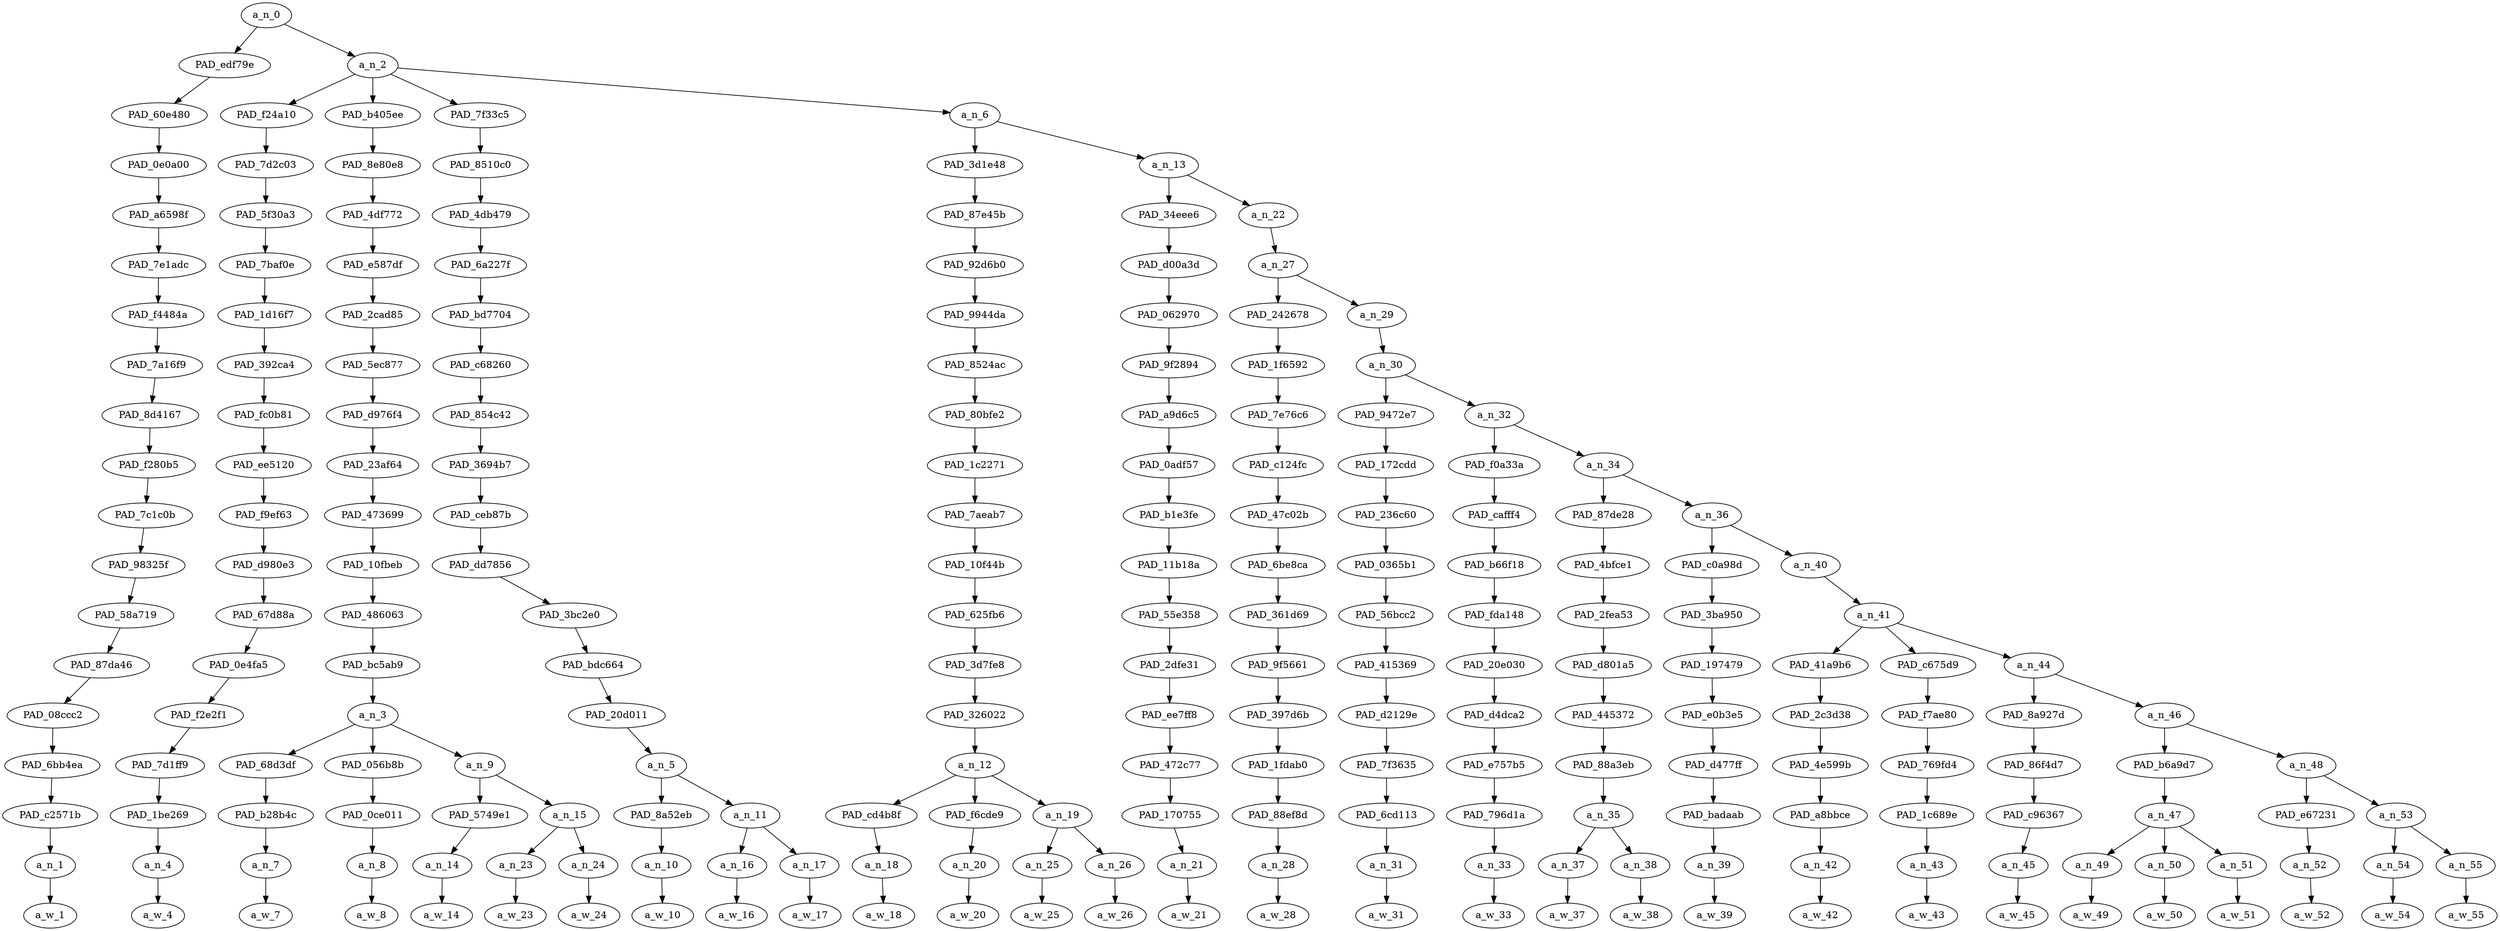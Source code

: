 strict digraph "" {
	a_n_0	[div_dir=1,
		index=0,
		level=18,
		pos="3.65972900390625,18!",
		text_span="[0, 1, 2, 3, 4, 5, 6, 7, 8, 9, 10, 11, 12, 13, 14, 15, 16, 17, 18, 19, 20, 21, 22, 23, 24, 25, 26, 27, 28, 29]",
		value=0.99999999];
	PAD_edf79e	[div_dir=1,
		index=0,
		level=17,
		pos="0.0,17!",
		text_span="[0]",
		value=0.02435064];
	a_n_0 -> PAD_edf79e;
	a_n_2	[div_dir=1,
		index=1,
		level=17,
		pos="7.3194580078125,17!",
		text_span="[1, 2, 3, 4, 5, 6, 7, 8, 9, 10, 11, 12, 13, 14, 15, 16, 17, 18, 19, 20, 21, 22, 23, 24, 25, 26, 27, 28, 29]",
		value=0.97534660];
	a_n_0 -> a_n_2;
	PAD_60e480	[div_dir=1,
		index=0,
		level=16,
		pos="0.0,16!",
		text_span="[0]",
		value=0.02435064];
	PAD_edf79e -> PAD_60e480;
	PAD_0e0a00	[div_dir=1,
		index=0,
		level=15,
		pos="0.0,15!",
		text_span="[0]",
		value=0.02435064];
	PAD_60e480 -> PAD_0e0a00;
	PAD_a6598f	[div_dir=1,
		index=0,
		level=14,
		pos="0.0,14!",
		text_span="[0]",
		value=0.02435064];
	PAD_0e0a00 -> PAD_a6598f;
	PAD_7e1adc	[div_dir=1,
		index=0,
		level=13,
		pos="0.0,13!",
		text_span="[0]",
		value=0.02435064];
	PAD_a6598f -> PAD_7e1adc;
	PAD_f4484a	[div_dir=1,
		index=0,
		level=12,
		pos="0.0,12!",
		text_span="[0]",
		value=0.02435064];
	PAD_7e1adc -> PAD_f4484a;
	PAD_7a16f9	[div_dir=1,
		index=0,
		level=11,
		pos="0.0,11!",
		text_span="[0]",
		value=0.02435064];
	PAD_f4484a -> PAD_7a16f9;
	PAD_8d4167	[div_dir=1,
		index=0,
		level=10,
		pos="0.0,10!",
		text_span="[0]",
		value=0.02435064];
	PAD_7a16f9 -> PAD_8d4167;
	PAD_f280b5	[div_dir=1,
		index=0,
		level=9,
		pos="0.0,9!",
		text_span="[0]",
		value=0.02435064];
	PAD_8d4167 -> PAD_f280b5;
	PAD_7c1c0b	[div_dir=1,
		index=0,
		level=8,
		pos="0.0,8!",
		text_span="[0]",
		value=0.02435064];
	PAD_f280b5 -> PAD_7c1c0b;
	PAD_98325f	[div_dir=1,
		index=0,
		level=7,
		pos="0.0,7!",
		text_span="[0]",
		value=0.02435064];
	PAD_7c1c0b -> PAD_98325f;
	PAD_58a719	[div_dir=1,
		index=0,
		level=6,
		pos="0.0,6!",
		text_span="[0]",
		value=0.02435064];
	PAD_98325f -> PAD_58a719;
	PAD_87da46	[div_dir=1,
		index=0,
		level=5,
		pos="0.0,5!",
		text_span="[0]",
		value=0.02435064];
	PAD_58a719 -> PAD_87da46;
	PAD_08ccc2	[div_dir=1,
		index=0,
		level=4,
		pos="0.0,4!",
		text_span="[0]",
		value=0.02435064];
	PAD_87da46 -> PAD_08ccc2;
	PAD_6bb4ea	[div_dir=1,
		index=0,
		level=3,
		pos="0.0,3!",
		text_span="[0]",
		value=0.02435064];
	PAD_08ccc2 -> PAD_6bb4ea;
	PAD_c2571b	[div_dir=1,
		index=0,
		level=2,
		pos="0.0,2!",
		text_span="[0]",
		value=0.02435064];
	PAD_6bb4ea -> PAD_c2571b;
	a_n_1	[div_dir=1,
		index=0,
		level=1,
		pos="0.0,1!",
		text_span="[0]",
		value=0.02435064];
	PAD_c2571b -> a_n_1;
	a_w_1	[div_dir=0,
		index=0,
		level=0,
		pos="0,0!",
		text_span="[0]",
		value=people];
	a_n_1 -> a_w_1;
	PAD_f24a10	[div_dir=1,
		index=2,
		level=16,
		pos="6.0,16!",
		text_span="[6]",
		value=0.02123554];
	a_n_2 -> PAD_f24a10;
	PAD_b405ee	[div_dir=1,
		index=1,
		level=16,
		pos="2.25,16!",
		text_span="[1, 2, 3, 4, 5]",
		value=0.16771072];
	a_n_2 -> PAD_b405ee;
	PAD_7f33c5	[div_dir=1,
		index=3,
		level=16,
		pos="7.75,16!",
		text_span="[7, 8, 9]",
		value=0.05694800];
	a_n_2 -> PAD_7f33c5;
	a_n_6	[div_dir=1,
		index=4,
		level=16,
		pos="13.27783203125,16!",
		text_span="[10, 11, 12, 13, 14, 15, 16, 17, 18, 19, 20, 21, 22, 23, 24, 25, 26, 27, 28, 29]",
		value=0.72916842];
	a_n_2 -> a_n_6;
	PAD_7d2c03	[div_dir=1,
		index=2,
		level=15,
		pos="6.0,15!",
		text_span="[6]",
		value=0.02123554];
	PAD_f24a10 -> PAD_7d2c03;
	PAD_5f30a3	[div_dir=1,
		index=2,
		level=14,
		pos="6.0,14!",
		text_span="[6]",
		value=0.02123554];
	PAD_7d2c03 -> PAD_5f30a3;
	PAD_7baf0e	[div_dir=1,
		index=2,
		level=13,
		pos="6.0,13!",
		text_span="[6]",
		value=0.02123554];
	PAD_5f30a3 -> PAD_7baf0e;
	PAD_1d16f7	[div_dir=1,
		index=2,
		level=12,
		pos="6.0,12!",
		text_span="[6]",
		value=0.02123554];
	PAD_7baf0e -> PAD_1d16f7;
	PAD_392ca4	[div_dir=1,
		index=2,
		level=11,
		pos="6.0,11!",
		text_span="[6]",
		value=0.02123554];
	PAD_1d16f7 -> PAD_392ca4;
	PAD_fc0b81	[div_dir=1,
		index=2,
		level=10,
		pos="6.0,10!",
		text_span="[6]",
		value=0.02123554];
	PAD_392ca4 -> PAD_fc0b81;
	PAD_ee5120	[div_dir=1,
		index=2,
		level=9,
		pos="6.0,9!",
		text_span="[6]",
		value=0.02123554];
	PAD_fc0b81 -> PAD_ee5120;
	PAD_f9ef63	[div_dir=1,
		index=2,
		level=8,
		pos="6.0,8!",
		text_span="[6]",
		value=0.02123554];
	PAD_ee5120 -> PAD_f9ef63;
	PAD_d980e3	[div_dir=1,
		index=2,
		level=7,
		pos="6.0,7!",
		text_span="[6]",
		value=0.02123554];
	PAD_f9ef63 -> PAD_d980e3;
	PAD_67d88a	[div_dir=1,
		index=2,
		level=6,
		pos="6.0,6!",
		text_span="[6]",
		value=0.02123554];
	PAD_d980e3 -> PAD_67d88a;
	PAD_0e4fa5	[div_dir=1,
		index=2,
		level=5,
		pos="6.0,5!",
		text_span="[6]",
		value=0.02123554];
	PAD_67d88a -> PAD_0e4fa5;
	PAD_f2e2f1	[div_dir=1,
		index=2,
		level=4,
		pos="6.0,4!",
		text_span="[6]",
		value=0.02123554];
	PAD_0e4fa5 -> PAD_f2e2f1;
	PAD_7d1ff9	[div_dir=1,
		index=4,
		level=3,
		pos="6.0,3!",
		text_span="[6]",
		value=0.02123554];
	PAD_f2e2f1 -> PAD_7d1ff9;
	PAD_1be269	[div_dir=1,
		index=5,
		level=2,
		pos="6.0,2!",
		text_span="[6]",
		value=0.02123554];
	PAD_7d1ff9 -> PAD_1be269;
	a_n_4	[div_dir=1,
		index=6,
		level=1,
		pos="6.0,1!",
		text_span="[6]",
		value=0.02123554];
	PAD_1be269 -> a_n_4;
	a_w_4	[div_dir=0,
		index=6,
		level=0,
		pos="6,0!",
		text_span="[6]",
		value=must];
	a_n_4 -> a_w_4;
	PAD_8e80e8	[div_dir=1,
		index=1,
		level=15,
		pos="2.25,15!",
		text_span="[1, 2, 3, 4, 5]",
		value=0.16771072];
	PAD_b405ee -> PAD_8e80e8;
	PAD_4df772	[div_dir=1,
		index=1,
		level=14,
		pos="2.25,14!",
		text_span="[1, 2, 3, 4, 5]",
		value=0.16771072];
	PAD_8e80e8 -> PAD_4df772;
	PAD_e587df	[div_dir=1,
		index=1,
		level=13,
		pos="2.25,13!",
		text_span="[1, 2, 3, 4, 5]",
		value=0.16771072];
	PAD_4df772 -> PAD_e587df;
	PAD_2cad85	[div_dir=1,
		index=1,
		level=12,
		pos="2.25,12!",
		text_span="[1, 2, 3, 4, 5]",
		value=0.16771072];
	PAD_e587df -> PAD_2cad85;
	PAD_5ec877	[div_dir=1,
		index=1,
		level=11,
		pos="2.25,11!",
		text_span="[1, 2, 3, 4, 5]",
		value=0.16771072];
	PAD_2cad85 -> PAD_5ec877;
	PAD_d976f4	[div_dir=1,
		index=1,
		level=10,
		pos="2.25,10!",
		text_span="[1, 2, 3, 4, 5]",
		value=0.16771072];
	PAD_5ec877 -> PAD_d976f4;
	PAD_23af64	[div_dir=1,
		index=1,
		level=9,
		pos="2.25,9!",
		text_span="[1, 2, 3, 4, 5]",
		value=0.16771072];
	PAD_d976f4 -> PAD_23af64;
	PAD_473699	[div_dir=1,
		index=1,
		level=8,
		pos="2.25,8!",
		text_span="[1, 2, 3, 4, 5]",
		value=0.16771072];
	PAD_23af64 -> PAD_473699;
	PAD_10fbeb	[div_dir=1,
		index=1,
		level=7,
		pos="2.25,7!",
		text_span="[1, 2, 3, 4, 5]",
		value=0.16771072];
	PAD_473699 -> PAD_10fbeb;
	PAD_486063	[div_dir=1,
		index=1,
		level=6,
		pos="2.25,6!",
		text_span="[1, 2, 3, 4, 5]",
		value=0.16771072];
	PAD_10fbeb -> PAD_486063;
	PAD_bc5ab9	[div_dir=1,
		index=1,
		level=5,
		pos="2.25,5!",
		text_span="[1, 2, 3, 4, 5]",
		value=0.16771072];
	PAD_486063 -> PAD_bc5ab9;
	a_n_3	[div_dir=1,
		index=1,
		level=4,
		pos="2.25,4!",
		text_span="[1, 2, 3, 4, 5]",
		value=0.16771072];
	PAD_bc5ab9 -> a_n_3;
	PAD_68d3df	[div_dir=1,
		index=1,
		level=3,
		pos="1.0,3!",
		text_span="[1]",
		value=0.01873961];
	a_n_3 -> PAD_68d3df;
	PAD_056b8b	[div_dir=-1,
		index=2,
		level=3,
		pos="2.0,3!",
		text_span="[2]",
		value=0.01728657];
	a_n_3 -> PAD_056b8b;
	a_n_9	[div_dir=1,
		index=3,
		level=3,
		pos="3.75,3!",
		text_span="[3, 4, 5]",
		value=0.13166880];
	a_n_3 -> a_n_9;
	PAD_b28b4c	[div_dir=1,
		index=1,
		level=2,
		pos="1.0,2!",
		text_span="[1]",
		value=0.01873961];
	PAD_68d3df -> PAD_b28b4c;
	a_n_7	[div_dir=1,
		index=1,
		level=1,
		pos="1.0,1!",
		text_span="[1]",
		value=0.01873961];
	PAD_b28b4c -> a_n_7;
	a_w_7	[div_dir=0,
		index=1,
		level=0,
		pos="1,0!",
		text_span="[1]",
		value=should];
	a_n_7 -> a_w_7;
	PAD_0ce011	[div_dir=-1,
		index=2,
		level=2,
		pos="2.0,2!",
		text_span="[2]",
		value=0.01728657];
	PAD_056b8b -> PAD_0ce011;
	a_n_8	[div_dir=-1,
		index=2,
		level=1,
		pos="2.0,1!",
		text_span="[2]",
		value=0.01728657];
	PAD_0ce011 -> a_n_8;
	a_w_8	[div_dir=0,
		index=2,
		level=0,
		pos="2,0!",
		text_span="[2]",
		value=not];
	a_n_8 -> a_w_8;
	PAD_5749e1	[div_dir=-1,
		index=3,
		level=2,
		pos="3.0,2!",
		text_span="[3]",
		value=0.02957445];
	a_n_9 -> PAD_5749e1;
	a_n_15	[div_dir=1,
		index=4,
		level=2,
		pos="4.5,2!",
		text_span="[4, 5]",
		value=0.10209135];
	a_n_9 -> a_n_15;
	a_n_14	[div_dir=-1,
		index=3,
		level=1,
		pos="3.0,1!",
		text_span="[3]",
		value=0.02957445];
	PAD_5749e1 -> a_n_14;
	a_w_14	[div_dir=0,
		index=3,
		level=0,
		pos="3,0!",
		text_span="[3]",
		value=apologize];
	a_n_14 -> a_w_14;
	a_n_23	[div_dir=1,
		index=4,
		level=1,
		pos="4.0,1!",
		text_span="[4]",
		value=0.04321627];
	a_n_15 -> a_n_23;
	a_n_24	[div_dir=-1,
		index=5,
		level=1,
		pos="5.0,1!",
		text_span="[5]",
		value=0.05886342];
	a_n_15 -> a_n_24;
	a_w_23	[div_dir=0,
		index=4,
		level=0,
		pos="4,0!",
		text_span="[4]",
		value=criminal];
	a_n_23 -> a_w_23;
	a_w_24	[div_dir=0,
		index=5,
		level=0,
		pos="5,0!",
		text_span="[5]",
		value=gov];
	a_n_24 -> a_w_24;
	PAD_8510c0	[div_dir=1,
		index=3,
		level=15,
		pos="7.75,15!",
		text_span="[7, 8, 9]",
		value=0.05694800];
	PAD_7f33c5 -> PAD_8510c0;
	PAD_4db479	[div_dir=1,
		index=3,
		level=14,
		pos="7.75,14!",
		text_span="[7, 8, 9]",
		value=0.05694800];
	PAD_8510c0 -> PAD_4db479;
	PAD_6a227f	[div_dir=1,
		index=3,
		level=13,
		pos="7.75,13!",
		text_span="[7, 8, 9]",
		value=0.05694800];
	PAD_4db479 -> PAD_6a227f;
	PAD_bd7704	[div_dir=1,
		index=3,
		level=12,
		pos="7.75,12!",
		text_span="[7, 8, 9]",
		value=0.05694800];
	PAD_6a227f -> PAD_bd7704;
	PAD_c68260	[div_dir=1,
		index=3,
		level=11,
		pos="7.75,11!",
		text_span="[7, 8, 9]",
		value=0.05694800];
	PAD_bd7704 -> PAD_c68260;
	PAD_854c42	[div_dir=1,
		index=3,
		level=10,
		pos="7.75,10!",
		text_span="[7, 8, 9]",
		value=0.05694800];
	PAD_c68260 -> PAD_854c42;
	PAD_3694b7	[div_dir=1,
		index=3,
		level=9,
		pos="7.75,9!",
		text_span="[7, 8, 9]",
		value=0.05694800];
	PAD_854c42 -> PAD_3694b7;
	PAD_ceb87b	[div_dir=1,
		index=3,
		level=8,
		pos="7.75,8!",
		text_span="[7, 8, 9]",
		value=0.05694800];
	PAD_3694b7 -> PAD_ceb87b;
	PAD_dd7856	[div_dir=1,
		index=3,
		level=7,
		pos="7.75,7!",
		text_span="[7, 8, 9]",
		value=0.05694800];
	PAD_ceb87b -> PAD_dd7856;
	PAD_3bc2e0	[div_dir=1,
		index=3,
		level=6,
		pos="7.75,6!",
		text_span="[7, 8, 9]",
		value=0.05694800];
	PAD_dd7856 -> PAD_3bc2e0;
	PAD_bdc664	[div_dir=1,
		index=3,
		level=5,
		pos="7.75,5!",
		text_span="[7, 8, 9]",
		value=0.05694800];
	PAD_3bc2e0 -> PAD_bdc664;
	PAD_20d011	[div_dir=1,
		index=3,
		level=4,
		pos="7.75,4!",
		text_span="[7, 8, 9]",
		value=0.05694800];
	PAD_bdc664 -> PAD_20d011;
	a_n_5	[div_dir=1,
		index=5,
		level=3,
		pos="7.75,3!",
		text_span="[7, 8, 9]",
		value=0.05694800];
	PAD_20d011 -> a_n_5;
	PAD_8a52eb	[div_dir=1,
		index=6,
		level=2,
		pos="7.0,2!",
		text_span="[7]",
		value=0.01526023];
	a_n_5 -> PAD_8a52eb;
	a_n_11	[div_dir=1,
		index=7,
		level=2,
		pos="8.5,2!",
		text_span="[8, 9]",
		value=0.04164841];
	a_n_5 -> a_n_11;
	a_n_10	[div_dir=1,
		index=7,
		level=1,
		pos="7.0,1!",
		text_span="[7]",
		value=0.01526023];
	PAD_8a52eb -> a_n_10;
	a_w_10	[div_dir=0,
		index=7,
		level=0,
		pos="7,0!",
		text_span="[7]",
		value=in];
	a_n_10 -> a_w_10;
	a_n_16	[div_dir=1,
		index=8,
		level=1,
		pos="8.0,1!",
		text_span="[8]",
		value=0.01657567];
	a_n_11 -> a_n_16;
	a_n_17	[div_dir=1,
		index=9,
		level=1,
		pos="9.0,1!",
		text_span="[9]",
		value=0.02504896];
	a_n_11 -> a_n_17;
	a_w_16	[div_dir=0,
		index=8,
		level=0,
		pos="8,0!",
		text_span="[8]",
		value=this];
	a_n_16 -> a_w_16;
	a_w_17	[div_dir=0,
		index=9,
		level=0,
		pos="9,0!",
		text_span="[9]",
		value=case];
	a_n_17 -> a_w_17;
	PAD_3d1e48	[div_dir=1,
		index=4,
		level=15,
		pos="11.5,15!",
		text_span="[10, 11, 12, 13]",
		value=0.41585731];
	a_n_6 -> PAD_3d1e48;
	a_n_13	[div_dir=1,
		index=5,
		level=15,
		pos="15.0556640625,15!",
		text_span="[14, 15, 16, 17, 18, 19, 20, 21, 22, 23, 24, 25, 26, 27, 28, 29]",
		value=0.31301781];
	a_n_6 -> a_n_13;
	PAD_87e45b	[div_dir=1,
		index=4,
		level=14,
		pos="11.5,14!",
		text_span="[10, 11, 12, 13]",
		value=0.41585731];
	PAD_3d1e48 -> PAD_87e45b;
	PAD_92d6b0	[div_dir=1,
		index=4,
		level=13,
		pos="11.5,13!",
		text_span="[10, 11, 12, 13]",
		value=0.41585731];
	PAD_87e45b -> PAD_92d6b0;
	PAD_9944da	[div_dir=1,
		index=4,
		level=12,
		pos="11.5,12!",
		text_span="[10, 11, 12, 13]",
		value=0.41585731];
	PAD_92d6b0 -> PAD_9944da;
	PAD_8524ac	[div_dir=1,
		index=4,
		level=11,
		pos="11.5,11!",
		text_span="[10, 11, 12, 13]",
		value=0.41585731];
	PAD_9944da -> PAD_8524ac;
	PAD_80bfe2	[div_dir=1,
		index=4,
		level=10,
		pos="11.5,10!",
		text_span="[10, 11, 12, 13]",
		value=0.41585731];
	PAD_8524ac -> PAD_80bfe2;
	PAD_1c2271	[div_dir=1,
		index=4,
		level=9,
		pos="11.5,9!",
		text_span="[10, 11, 12, 13]",
		value=0.41585731];
	PAD_80bfe2 -> PAD_1c2271;
	PAD_7aeab7	[div_dir=1,
		index=4,
		level=8,
		pos="11.5,8!",
		text_span="[10, 11, 12, 13]",
		value=0.41585731];
	PAD_1c2271 -> PAD_7aeab7;
	PAD_10f44b	[div_dir=1,
		index=4,
		level=7,
		pos="11.5,7!",
		text_span="[10, 11, 12, 13]",
		value=0.41585731];
	PAD_7aeab7 -> PAD_10f44b;
	PAD_625fb6	[div_dir=1,
		index=4,
		level=6,
		pos="11.5,6!",
		text_span="[10, 11, 12, 13]",
		value=0.41585731];
	PAD_10f44b -> PAD_625fb6;
	PAD_3d7fe8	[div_dir=1,
		index=4,
		level=5,
		pos="11.5,5!",
		text_span="[10, 11, 12, 13]",
		value=0.41585731];
	PAD_625fb6 -> PAD_3d7fe8;
	PAD_326022	[div_dir=1,
		index=4,
		level=4,
		pos="11.5,4!",
		text_span="[10, 11, 12, 13]",
		value=0.41585731];
	PAD_3d7fe8 -> PAD_326022;
	a_n_12	[div_dir=1,
		index=6,
		level=3,
		pos="11.5,3!",
		text_span="[10, 11, 12, 13]",
		value=0.41585731];
	PAD_326022 -> a_n_12;
	PAD_cd4b8f	[div_dir=-1,
		index=8,
		level=2,
		pos="10.0,2!",
		text_span="[10]",
		value=0.03066878];
	a_n_12 -> PAD_cd4b8f;
	PAD_f6cde9	[div_dir=1,
		index=10,
		level=2,
		pos="13.0,2!",
		text_span="[13]",
		value=0.11238232];
	a_n_12 -> PAD_f6cde9;
	a_n_19	[div_dir=1,
		index=9,
		level=2,
		pos="11.5,2!",
		text_span="[11, 12]",
		value=0.27227900];
	a_n_12 -> a_n_19;
	a_n_18	[div_dir=-1,
		index=10,
		level=1,
		pos="10.0,1!",
		text_span="[10]",
		value=0.03066878];
	PAD_cd4b8f -> a_n_18;
	a_w_18	[div_dir=0,
		index=10,
		level=0,
		pos="10,0!",
		text_span="[10]",
		value=this1];
	a_n_18 -> a_w_18;
	a_n_20	[div_dir=1,
		index=13,
		level=1,
		pos="13.0,1!",
		text_span="[13]",
		value=0.11238232];
	PAD_f6cde9 -> a_n_20;
	a_w_20	[div_dir=0,
		index=13,
		level=0,
		pos="13,0!",
		text_span="[13]",
		value=whore];
	a_n_20 -> a_w_20;
	a_n_25	[div_dir=-1,
		index=11,
		level=1,
		pos="11.0,1!",
		text_span="[11]",
		value=0.09317535];
	a_n_19 -> a_n_25;
	a_n_26	[div_dir=1,
		index=12,
		level=1,
		pos="12.0,1!",
		text_span="[12]",
		value=0.17901924];
	a_n_19 -> a_n_26;
	a_w_25	[div_dir=0,
		index=11,
		level=0,
		pos="11,0!",
		text_span="[11]",
		value=merchant];
	a_n_25 -> a_w_25;
	a_w_26	[div_dir=0,
		index=12,
		level=0,
		pos="12,0!",
		text_span="[12]",
		value=yid];
	a_n_26 -> a_w_26;
	PAD_34eee6	[div_dir=-1,
		index=5,
		level=14,
		pos="14.0,14!",
		text_span="[14]",
		value=0.02624219];
	a_n_13 -> PAD_34eee6;
	a_n_22	[div_dir=1,
		index=6,
		level=14,
		pos="16.111328125,14!",
		text_span="[15, 16, 17, 18, 19, 20, 21, 22, 23, 24, 25, 26, 27, 28, 29]",
		value=0.28672962];
	a_n_13 -> a_n_22;
	PAD_d00a3d	[div_dir=-1,
		index=5,
		level=13,
		pos="14.0,13!",
		text_span="[14]",
		value=0.02624219];
	PAD_34eee6 -> PAD_d00a3d;
	PAD_062970	[div_dir=-1,
		index=5,
		level=12,
		pos="14.0,12!",
		text_span="[14]",
		value=0.02624219];
	PAD_d00a3d -> PAD_062970;
	PAD_9f2894	[div_dir=-1,
		index=5,
		level=11,
		pos="14.0,11!",
		text_span="[14]",
		value=0.02624219];
	PAD_062970 -> PAD_9f2894;
	PAD_a9d6c5	[div_dir=-1,
		index=5,
		level=10,
		pos="14.0,10!",
		text_span="[14]",
		value=0.02624219];
	PAD_9f2894 -> PAD_a9d6c5;
	PAD_0adf57	[div_dir=-1,
		index=5,
		level=9,
		pos="14.0,9!",
		text_span="[14]",
		value=0.02624219];
	PAD_a9d6c5 -> PAD_0adf57;
	PAD_b1e3fe	[div_dir=-1,
		index=5,
		level=8,
		pos="14.0,8!",
		text_span="[14]",
		value=0.02624219];
	PAD_0adf57 -> PAD_b1e3fe;
	PAD_11b18a	[div_dir=-1,
		index=5,
		level=7,
		pos="14.0,7!",
		text_span="[14]",
		value=0.02624219];
	PAD_b1e3fe -> PAD_11b18a;
	PAD_55e358	[div_dir=-1,
		index=5,
		level=6,
		pos="14.0,6!",
		text_span="[14]",
		value=0.02624219];
	PAD_11b18a -> PAD_55e358;
	PAD_2dfe31	[div_dir=-1,
		index=5,
		level=5,
		pos="14.0,5!",
		text_span="[14]",
		value=0.02624219];
	PAD_55e358 -> PAD_2dfe31;
	PAD_ee7ff8	[div_dir=-1,
		index=5,
		level=4,
		pos="14.0,4!",
		text_span="[14]",
		value=0.02624219];
	PAD_2dfe31 -> PAD_ee7ff8;
	PAD_472c77	[div_dir=-1,
		index=7,
		level=3,
		pos="14.0,3!",
		text_span="[14]",
		value=0.02624219];
	PAD_ee7ff8 -> PAD_472c77;
	PAD_170755	[div_dir=-1,
		index=11,
		level=2,
		pos="14.0,2!",
		text_span="[14]",
		value=0.02624219];
	PAD_472c77 -> PAD_170755;
	a_n_21	[div_dir=-1,
		index=14,
		level=1,
		pos="14.0,1!",
		text_span="[14]",
		value=0.02624219];
	PAD_170755 -> a_n_21;
	a_w_21	[div_dir=0,
		index=14,
		level=0,
		pos="14,0!",
		text_span="[14]",
		value=who];
	a_n_21 -> a_w_21;
	a_n_27	[div_dir=1,
		index=6,
		level=13,
		pos="16.111328125,13!",
		text_span="[15, 16, 17, 18, 19, 20, 21, 22, 23, 24, 25, 26, 27, 28, 29]",
		value=0.28665933];
	a_n_22 -> a_n_27;
	PAD_242678	[div_dir=1,
		index=6,
		level=12,
		pos="15.0,12!",
		text_span="[15]",
		value=0.02411917];
	a_n_27 -> PAD_242678;
	a_n_29	[div_dir=1,
		index=7,
		level=12,
		pos="17.22265625,12!",
		text_span="[16, 17, 18, 19, 20, 21, 22, 23, 24, 25, 26, 27, 28, 29]",
		value=0.26246987];
	a_n_27 -> a_n_29;
	PAD_1f6592	[div_dir=1,
		index=6,
		level=11,
		pos="15.0,11!",
		text_span="[15]",
		value=0.02411917];
	PAD_242678 -> PAD_1f6592;
	PAD_7e76c6	[div_dir=1,
		index=6,
		level=10,
		pos="15.0,10!",
		text_span="[15]",
		value=0.02411917];
	PAD_1f6592 -> PAD_7e76c6;
	PAD_c124fc	[div_dir=1,
		index=6,
		level=9,
		pos="15.0,9!",
		text_span="[15]",
		value=0.02411917];
	PAD_7e76c6 -> PAD_c124fc;
	PAD_47c02b	[div_dir=1,
		index=6,
		level=8,
		pos="15.0,8!",
		text_span="[15]",
		value=0.02411917];
	PAD_c124fc -> PAD_47c02b;
	PAD_6be8ca	[div_dir=1,
		index=6,
		level=7,
		pos="15.0,7!",
		text_span="[15]",
		value=0.02411917];
	PAD_47c02b -> PAD_6be8ca;
	PAD_361d69	[div_dir=1,
		index=6,
		level=6,
		pos="15.0,6!",
		text_span="[15]",
		value=0.02411917];
	PAD_6be8ca -> PAD_361d69;
	PAD_9f5661	[div_dir=1,
		index=6,
		level=5,
		pos="15.0,5!",
		text_span="[15]",
		value=0.02411917];
	PAD_361d69 -> PAD_9f5661;
	PAD_397d6b	[div_dir=1,
		index=6,
		level=4,
		pos="15.0,4!",
		text_span="[15]",
		value=0.02411917];
	PAD_9f5661 -> PAD_397d6b;
	PAD_1fdab0	[div_dir=1,
		index=8,
		level=3,
		pos="15.0,3!",
		text_span="[15]",
		value=0.02411917];
	PAD_397d6b -> PAD_1fdab0;
	PAD_88ef8d	[div_dir=1,
		index=12,
		level=2,
		pos="15.0,2!",
		text_span="[15]",
		value=0.02411917];
	PAD_1fdab0 -> PAD_88ef8d;
	a_n_28	[div_dir=1,
		index=15,
		level=1,
		pos="15.0,1!",
		text_span="[15]",
		value=0.02411917];
	PAD_88ef8d -> a_n_28;
	a_w_28	[div_dir=0,
		index=15,
		level=0,
		pos="15,0!",
		text_span="[15]",
		value=lies];
	a_n_28 -> a_w_28;
	a_n_30	[div_dir=1,
		index=7,
		level=11,
		pos="17.22265625,11!",
		text_span="[16, 17, 18, 19, 20, 21, 22, 23, 24, 25, 26, 27, 28, 29]",
		value=0.26239928];
	a_n_29 -> a_n_30;
	PAD_9472e7	[div_dir=1,
		index=7,
		level=10,
		pos="16.0,10!",
		text_span="[16]",
		value=0.01815636];
	a_n_30 -> PAD_9472e7;
	a_n_32	[div_dir=1,
		index=8,
		level=10,
		pos="18.4453125,10!",
		text_span="[17, 18, 19, 20, 21, 22, 23, 24, 25, 26, 27, 28, 29]",
		value=0.24417232];
	a_n_30 -> a_n_32;
	PAD_172cdd	[div_dir=1,
		index=7,
		level=9,
		pos="16.0,9!",
		text_span="[16]",
		value=0.01815636];
	PAD_9472e7 -> PAD_172cdd;
	PAD_236c60	[div_dir=1,
		index=7,
		level=8,
		pos="16.0,8!",
		text_span="[16]",
		value=0.01815636];
	PAD_172cdd -> PAD_236c60;
	PAD_0365b1	[div_dir=1,
		index=7,
		level=7,
		pos="16.0,7!",
		text_span="[16]",
		value=0.01815636];
	PAD_236c60 -> PAD_0365b1;
	PAD_56bcc2	[div_dir=1,
		index=7,
		level=6,
		pos="16.0,6!",
		text_span="[16]",
		value=0.01815636];
	PAD_0365b1 -> PAD_56bcc2;
	PAD_415369	[div_dir=1,
		index=7,
		level=5,
		pos="16.0,5!",
		text_span="[16]",
		value=0.01815636];
	PAD_56bcc2 -> PAD_415369;
	PAD_d2129e	[div_dir=1,
		index=7,
		level=4,
		pos="16.0,4!",
		text_span="[16]",
		value=0.01815636];
	PAD_415369 -> PAD_d2129e;
	PAD_7f3635	[div_dir=1,
		index=9,
		level=3,
		pos="16.0,3!",
		text_span="[16]",
		value=0.01815636];
	PAD_d2129e -> PAD_7f3635;
	PAD_6cd113	[div_dir=1,
		index=13,
		level=2,
		pos="16.0,2!",
		text_span="[16]",
		value=0.01815636];
	PAD_7f3635 -> PAD_6cd113;
	a_n_31	[div_dir=1,
		index=16,
		level=1,
		pos="16.0,1!",
		text_span="[16]",
		value=0.01815636];
	PAD_6cd113 -> a_n_31;
	a_w_31	[div_dir=0,
		index=16,
		level=0,
		pos="16,0!",
		text_span="[16]",
		value=she];
	a_n_31 -> a_w_31;
	PAD_f0a33a	[div_dir=1,
		index=8,
		level=9,
		pos="17.0,9!",
		text_span="[17]",
		value=0.01703580];
	a_n_32 -> PAD_f0a33a;
	a_n_34	[div_dir=1,
		index=9,
		level=9,
		pos="19.890625,9!",
		text_span="[18, 19, 20, 21, 22, 23, 24, 25, 26, 27, 28, 29]",
		value=0.22708624];
	a_n_32 -> a_n_34;
	PAD_cafff4	[div_dir=1,
		index=8,
		level=8,
		pos="17.0,8!",
		text_span="[17]",
		value=0.01703580];
	PAD_f0a33a -> PAD_cafff4;
	PAD_b66f18	[div_dir=1,
		index=8,
		level=7,
		pos="17.0,7!",
		text_span="[17]",
		value=0.01703580];
	PAD_cafff4 -> PAD_b66f18;
	PAD_fda148	[div_dir=1,
		index=8,
		level=6,
		pos="17.0,6!",
		text_span="[17]",
		value=0.01703580];
	PAD_b66f18 -> PAD_fda148;
	PAD_20e030	[div_dir=1,
		index=8,
		level=5,
		pos="17.0,5!",
		text_span="[17]",
		value=0.01703580];
	PAD_fda148 -> PAD_20e030;
	PAD_d4dca2	[div_dir=1,
		index=8,
		level=4,
		pos="17.0,4!",
		text_span="[17]",
		value=0.01703580];
	PAD_20e030 -> PAD_d4dca2;
	PAD_e757b5	[div_dir=1,
		index=10,
		level=3,
		pos="17.0,3!",
		text_span="[17]",
		value=0.01703580];
	PAD_d4dca2 -> PAD_e757b5;
	PAD_796d1a	[div_dir=1,
		index=14,
		level=2,
		pos="17.0,2!",
		text_span="[17]",
		value=0.01703580];
	PAD_e757b5 -> PAD_796d1a;
	a_n_33	[div_dir=1,
		index=17,
		level=1,
		pos="17.0,1!",
		text_span="[17]",
		value=0.01703580];
	PAD_796d1a -> a_n_33;
	a_w_33	[div_dir=0,
		index=17,
		level=0,
		pos="17,0!",
		text_span="[17]",
		value=is];
	a_n_33 -> a_w_33;
	PAD_87de28	[div_dir=1,
		index=9,
		level=8,
		pos="18.5,8!",
		text_span="[18, 19]",
		value=0.04493140];
	a_n_34 -> PAD_87de28;
	a_n_36	[div_dir=1,
		index=10,
		level=8,
		pos="21.28125,8!",
		text_span="[20, 21, 22, 23, 24, 25, 26, 27, 28, 29]",
		value=0.18211533];
	a_n_34 -> a_n_36;
	PAD_4bfce1	[div_dir=1,
		index=9,
		level=7,
		pos="18.5,7!",
		text_span="[18, 19]",
		value=0.04493140];
	PAD_87de28 -> PAD_4bfce1;
	PAD_2fea53	[div_dir=1,
		index=9,
		level=6,
		pos="18.5,6!",
		text_span="[18, 19]",
		value=0.04493140];
	PAD_4bfce1 -> PAD_2fea53;
	PAD_d801a5	[div_dir=1,
		index=9,
		level=5,
		pos="18.5,5!",
		text_span="[18, 19]",
		value=0.04493140];
	PAD_2fea53 -> PAD_d801a5;
	PAD_445372	[div_dir=1,
		index=9,
		level=4,
		pos="18.5,4!",
		text_span="[18, 19]",
		value=0.04493140];
	PAD_d801a5 -> PAD_445372;
	PAD_88a3eb	[div_dir=1,
		index=11,
		level=3,
		pos="18.5,3!",
		text_span="[18, 19]",
		value=0.04493140];
	PAD_445372 -> PAD_88a3eb;
	a_n_35	[div_dir=1,
		index=15,
		level=2,
		pos="18.5,2!",
		text_span="[18, 19]",
		value=0.04493140];
	PAD_88a3eb -> a_n_35;
	a_n_37	[div_dir=1,
		index=18,
		level=1,
		pos="18.0,1!",
		text_span="[18]",
		value=0.01595164];
	a_n_35 -> a_n_37;
	a_n_38	[div_dir=1,
		index=19,
		level=1,
		pos="19.0,1!",
		text_span="[19]",
		value=0.02892316];
	a_n_35 -> a_n_38;
	a_w_37	[div_dir=0,
		index=18,
		level=0,
		pos="18,0!",
		text_span="[18]",
		value=a];
	a_n_37 -> a_w_37;
	a_w_38	[div_dir=0,
		index=19,
		level=0,
		pos="19,0!",
		text_span="[19]",
		value=queen];
	a_n_38 -> a_w_38;
	PAD_c0a98d	[div_dir=-1,
		index=10,
		level=7,
		pos="20.0,7!",
		text_span="[20]",
		value=0.01611146];
	a_n_36 -> PAD_c0a98d;
	a_n_40	[div_dir=1,
		index=11,
		level=7,
		pos="22.5625,7!",
		text_span="[21, 22, 23, 24, 25, 26, 27, 28, 29]",
		value=0.16598612];
	a_n_36 -> a_n_40;
	PAD_3ba950	[div_dir=-1,
		index=10,
		level=6,
		pos="20.0,6!",
		text_span="[20]",
		value=0.01611146];
	PAD_c0a98d -> PAD_3ba950;
	PAD_197479	[div_dir=-1,
		index=10,
		level=5,
		pos="20.0,5!",
		text_span="[20]",
		value=0.01611146];
	PAD_3ba950 -> PAD_197479;
	PAD_e0b3e5	[div_dir=-1,
		index=10,
		level=4,
		pos="20.0,4!",
		text_span="[20]",
		value=0.01611146];
	PAD_197479 -> PAD_e0b3e5;
	PAD_d477ff	[div_dir=-1,
		index=12,
		level=3,
		pos="20.0,3!",
		text_span="[20]",
		value=0.01611146];
	PAD_e0b3e5 -> PAD_d477ff;
	PAD_badaab	[div_dir=-1,
		index=16,
		level=2,
		pos="20.0,2!",
		text_span="[20]",
		value=0.01611146];
	PAD_d477ff -> PAD_badaab;
	a_n_39	[div_dir=-1,
		index=20,
		level=1,
		pos="20.0,1!",
		text_span="[20]",
		value=0.01611146];
	PAD_badaab -> a_n_39;
	a_w_39	[div_dir=0,
		index=20,
		level=0,
		pos="20,0!",
		text_span="[20]",
		value=while];
	a_n_39 -> a_w_39;
	a_n_41	[div_dir=1,
		index=11,
		level=6,
		pos="22.5625,6!",
		text_span="[21, 22, 23, 24, 25, 26, 27, 28, 29]",
		value=0.16594703];
	a_n_40 -> a_n_41;
	PAD_41a9b6	[div_dir=-1,
		index=11,
		level=5,
		pos="21.0,5!",
		text_span="[21]",
		value=0.01539062];
	a_n_41 -> PAD_41a9b6;
	PAD_c675d9	[div_dir=-1,
		index=12,
		level=5,
		pos="22.0,5!",
		text_span="[22]",
		value=0.01287458];
	a_n_41 -> PAD_c675d9;
	a_n_44	[div_dir=1,
		index=13,
		level=5,
		pos="24.6875,5!",
		text_span="[23, 24, 25, 26, 27, 28, 29]",
		value=0.13764274];
	a_n_41 -> a_n_44;
	PAD_2c3d38	[div_dir=-1,
		index=11,
		level=4,
		pos="21.0,4!",
		text_span="[21]",
		value=0.01539062];
	PAD_41a9b6 -> PAD_2c3d38;
	PAD_4e599b	[div_dir=-1,
		index=13,
		level=3,
		pos="21.0,3!",
		text_span="[21]",
		value=0.01539062];
	PAD_2c3d38 -> PAD_4e599b;
	PAD_a8bbce	[div_dir=-1,
		index=17,
		level=2,
		pos="21.0,2!",
		text_span="[21]",
		value=0.01539062];
	PAD_4e599b -> PAD_a8bbce;
	a_n_42	[div_dir=-1,
		index=21,
		level=1,
		pos="21.0,1!",
		text_span="[21]",
		value=0.01539062];
	PAD_a8bbce -> a_n_42;
	a_w_42	[div_dir=0,
		index=21,
		level=0,
		pos="21,0!",
		text_span="[21]",
		value=does];
	a_n_42 -> a_w_42;
	PAD_f7ae80	[div_dir=-1,
		index=12,
		level=4,
		pos="22.0,4!",
		text_span="[22]",
		value=0.01287458];
	PAD_c675d9 -> PAD_f7ae80;
	PAD_769fd4	[div_dir=-1,
		index=14,
		level=3,
		pos="22.0,3!",
		text_span="[22]",
		value=0.01287458];
	PAD_f7ae80 -> PAD_769fd4;
	PAD_1c689e	[div_dir=-1,
		index=18,
		level=2,
		pos="22.0,2!",
		text_span="[22]",
		value=0.01287458];
	PAD_769fd4 -> PAD_1c689e;
	a_n_43	[div_dir=-1,
		index=22,
		level=1,
		pos="22.0,1!",
		text_span="[22]",
		value=0.01287458];
	PAD_1c689e -> a_n_43;
	a_w_43	[div_dir=0,
		index=22,
		level=0,
		pos="22,0!",
		text_span="[22]",
		value=not1];
	a_n_43 -> a_w_43;
	PAD_8a927d	[div_dir=1,
		index=13,
		level=4,
		pos="23.0,4!",
		text_span="[23]",
		value=0.01308323];
	a_n_44 -> PAD_8a927d;
	a_n_46	[div_dir=1,
		index=14,
		level=4,
		pos="26.375,4!",
		text_span="[24, 25, 26, 27, 28, 29]",
		value=0.12448474];
	a_n_44 -> a_n_46;
	PAD_86f4d7	[div_dir=1,
		index=15,
		level=3,
		pos="23.0,3!",
		text_span="[23]",
		value=0.01308323];
	PAD_8a927d -> PAD_86f4d7;
	PAD_c96367	[div_dir=1,
		index=19,
		level=2,
		pos="23.0,2!",
		text_span="[23]",
		value=0.01308323];
	PAD_86f4d7 -> PAD_c96367;
	a_n_45	[div_dir=1,
		index=23,
		level=1,
		pos="23.0,1!",
		text_span="[23]",
		value=0.01308323];
	PAD_c96367 -> a_n_45;
	a_w_45	[div_dir=0,
		index=23,
		level=0,
		pos="23,0!",
		text_span="[23]",
		value=have];
	a_n_45 -> a_w_45;
	PAD_b6a9d7	[div_dir=1,
		index=16,
		level=3,
		pos="25.0,3!",
		text_span="[24, 25, 26]",
		value=0.04366983];
	a_n_46 -> PAD_b6a9d7;
	a_n_48	[div_dir=1,
		index=17,
		level=3,
		pos="27.75,3!",
		text_span="[27, 28, 29]",
		value=0.08073538];
	a_n_46 -> a_n_48;
	a_n_47	[div_dir=1,
		index=20,
		level=2,
		pos="25.0,2!",
		text_span="[24, 25, 26]",
		value=0.04366983];
	PAD_b6a9d7 -> a_n_47;
	a_n_49	[div_dir=-1,
		index=24,
		level=1,
		pos="24.0,1!",
		text_span="[24]",
		value=0.01247133];
	a_n_47 -> a_n_49;
	a_n_50	[div_dir=-1,
		index=25,
		level=1,
		pos="25.0,1!",
		text_span="[25]",
		value=0.01337753];
	a_n_47 -> a_n_50;
	a_n_51	[div_dir=1,
		index=26,
		level=1,
		pos="26.0,1!",
		text_span="[26]",
		value=0.01781553];
	a_n_47 -> a_n_51;
	a_w_49	[div_dir=0,
		index=24,
		level=0,
		pos="24,0!",
		text_span="[24]",
		value=even];
	a_n_49 -> a_w_49;
	a_w_50	[div_dir=0,
		index=25,
		level=0,
		pos="25,0!",
		text_span="[25]",
		value=a1];
	a_n_50 -> a_w_50;
	a_w_51	[div_dir=0,
		index=26,
		level=0,
		pos="26,0!",
		text_span="[26]",
		value=drop];
	a_n_51 -> a_w_51;
	PAD_e67231	[div_dir=-1,
		index=21,
		level=2,
		pos="27.0,2!",
		text_span="[27]",
		value=0.01474674];
	a_n_48 -> PAD_e67231;
	a_n_53	[div_dir=1,
		index=22,
		level=2,
		pos="28.5,2!",
		text_span="[28, 29]",
		value=0.06588221];
	a_n_48 -> a_n_53;
	a_n_52	[div_dir=-1,
		index=27,
		level=1,
		pos="27.0,1!",
		text_span="[27]",
		value=0.01474674];
	PAD_e67231 -> a_n_52;
	a_w_52	[div_dir=0,
		index=27,
		level=0,
		pos="27,0!",
		text_span="[27]",
		value=of];
	a_n_52 -> a_w_52;
	a_n_54	[div_dir=-1,
		index=28,
		level=1,
		pos="28.0,1!",
		text_span="[28]",
		value=0.02828663];
	a_n_53 -> a_n_54;
	a_n_55	[div_dir=1,
		index=29,
		level=1,
		pos="29.0,1!",
		text_span="[29]",
		value=0.03744868];
	a_n_53 -> a_n_55;
	a_w_54	[div_dir=0,
		index=28,
		level=0,
		pos="28,0!",
		text_span="[28]",
		value=royal];
	a_n_54 -> a_w_54;
	a_w_55	[div_dir=0,
		index=29,
		level=0,
		pos="29,0!",
		text_span="[29]",
		value=blood];
	a_n_55 -> a_w_55;
}
